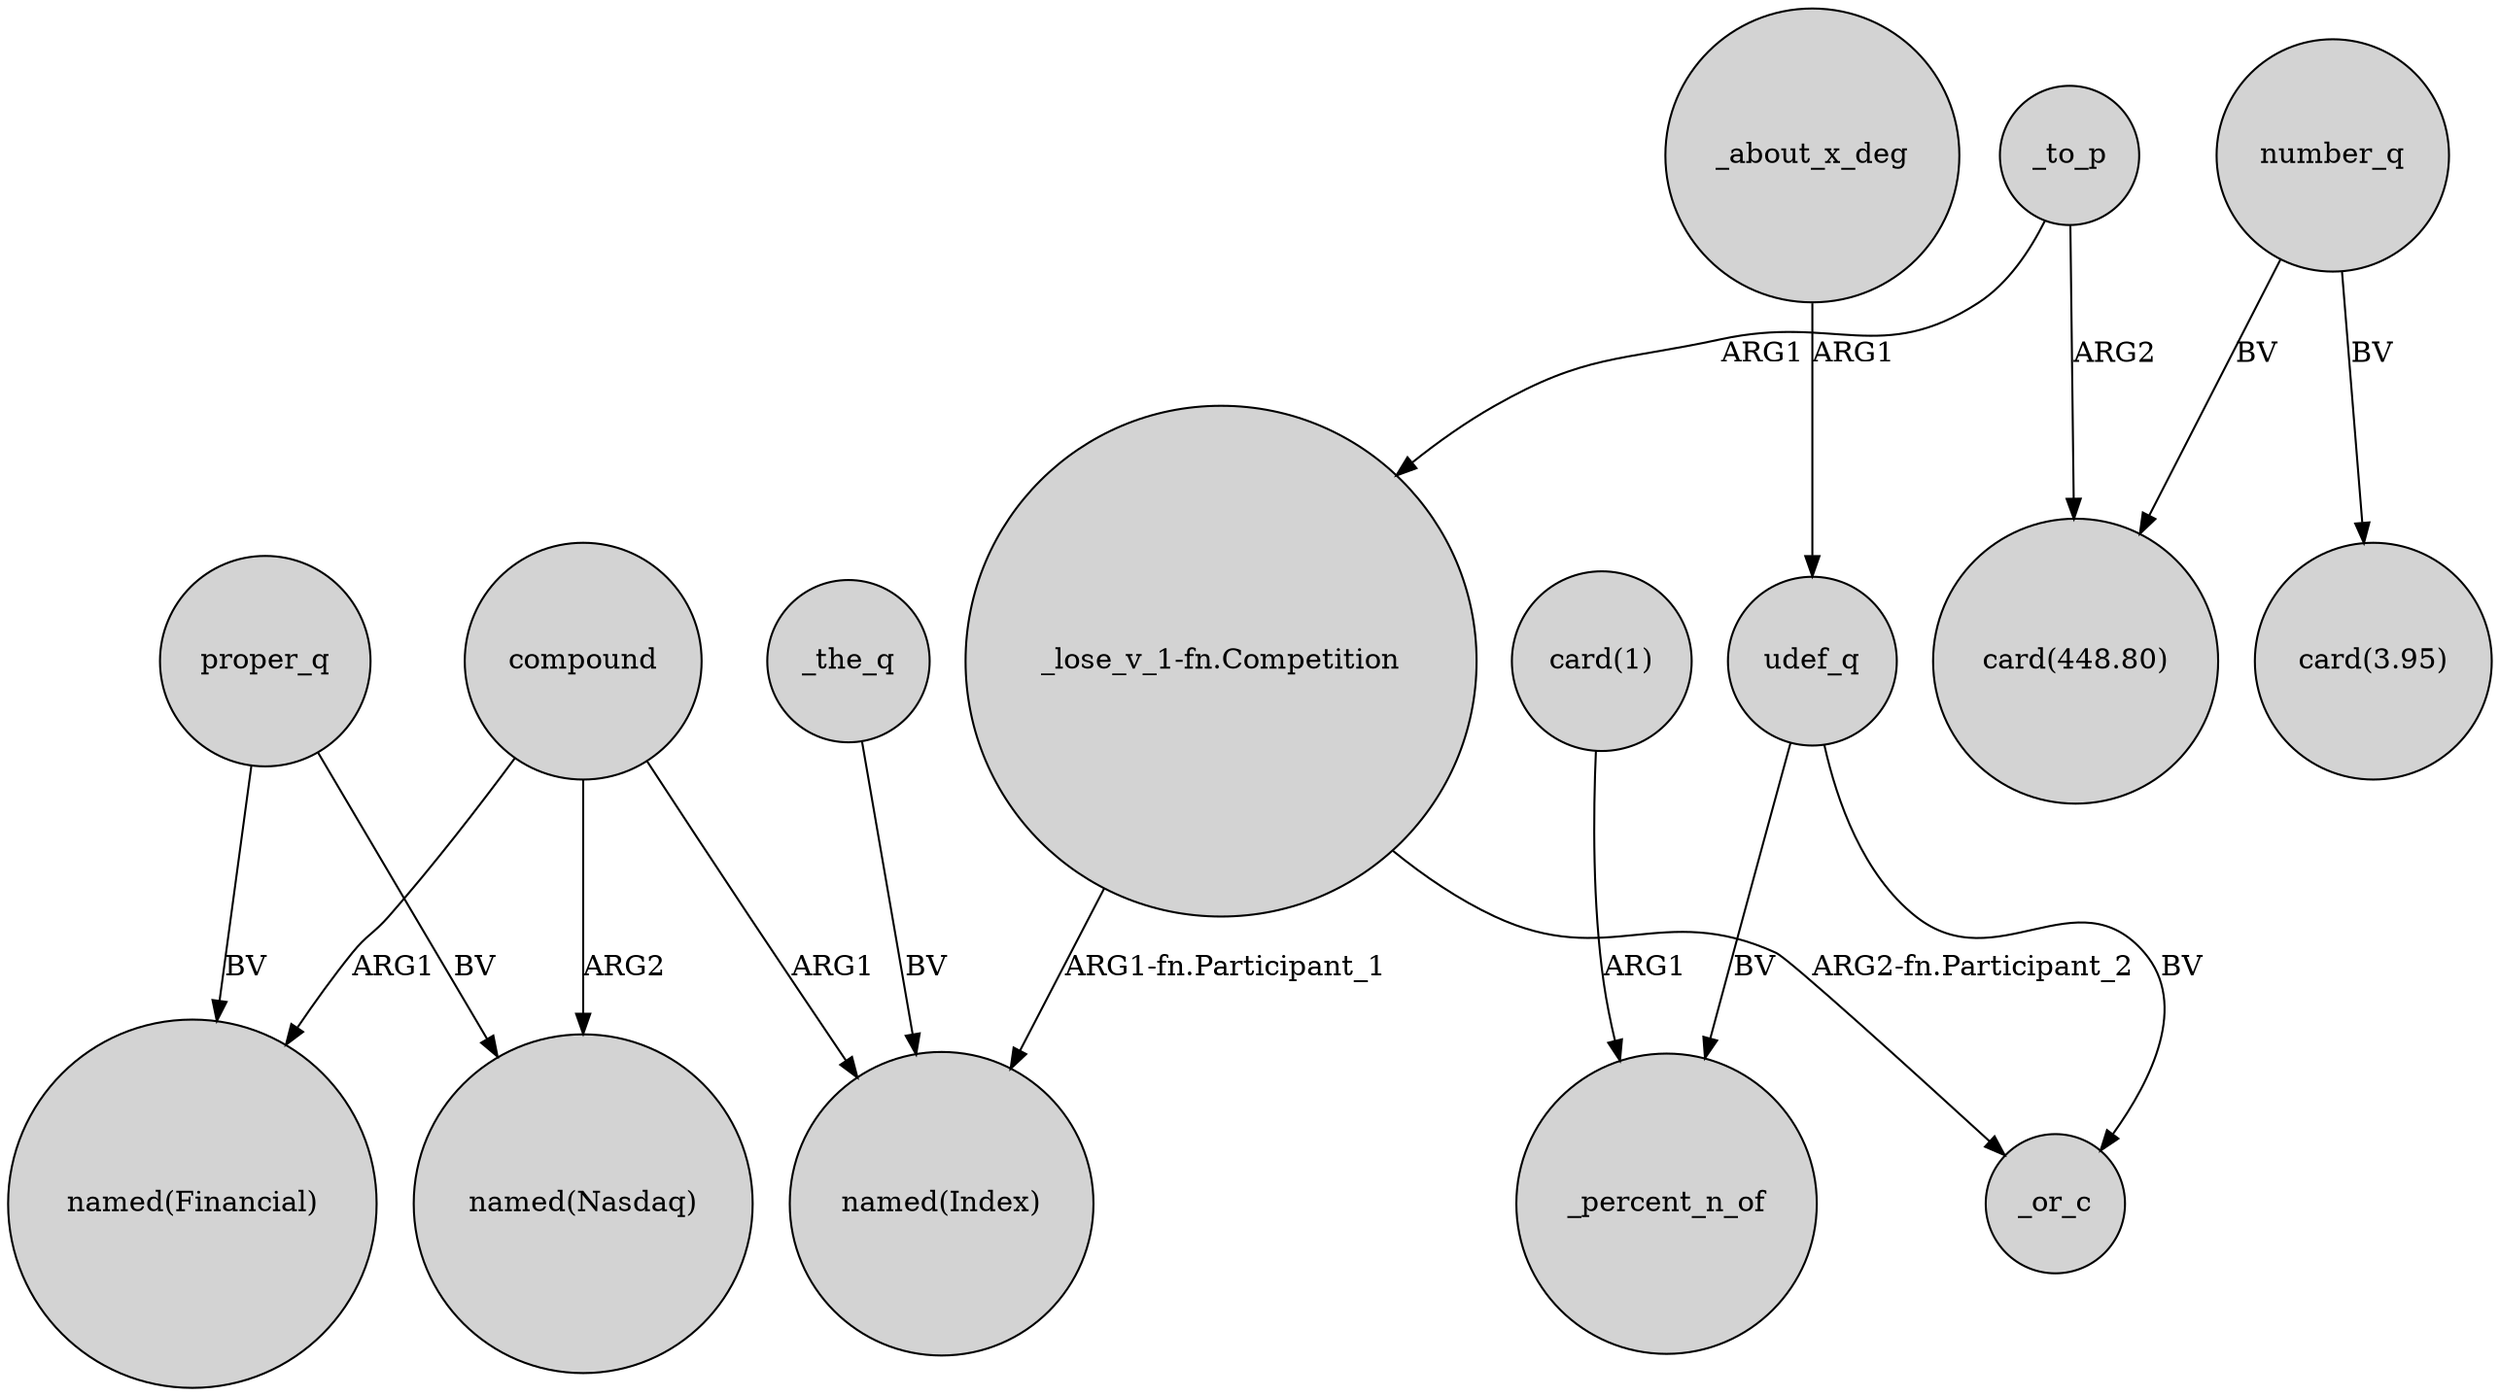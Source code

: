 digraph {
	node [shape=circle style=filled]
	"_lose_v_1-fn.Competition" -> "named(Index)" [label="ARG1-fn.Participant_1"]
	number_q -> "card(448.80)" [label=BV]
	udef_q -> _percent_n_of [label=BV]
	"card(1)" -> _percent_n_of [label=ARG1]
	number_q -> "card(3.95)" [label=BV]
	compound -> "named(Financial)" [label=ARG1]
	_the_q -> "named(Index)" [label=BV]
	"_lose_v_1-fn.Competition" -> _or_c [label="ARG2-fn.Participant_2"]
	_to_p -> "card(448.80)" [label=ARG2]
	compound -> "named(Index)" [label=ARG1]
	proper_q -> "named(Nasdaq)" [label=BV]
	udef_q -> _or_c [label=BV]
	_about_x_deg -> udef_q [label=ARG1]
	compound -> "named(Nasdaq)" [label=ARG2]
	proper_q -> "named(Financial)" [label=BV]
	_to_p -> "_lose_v_1-fn.Competition" [label=ARG1]
}

